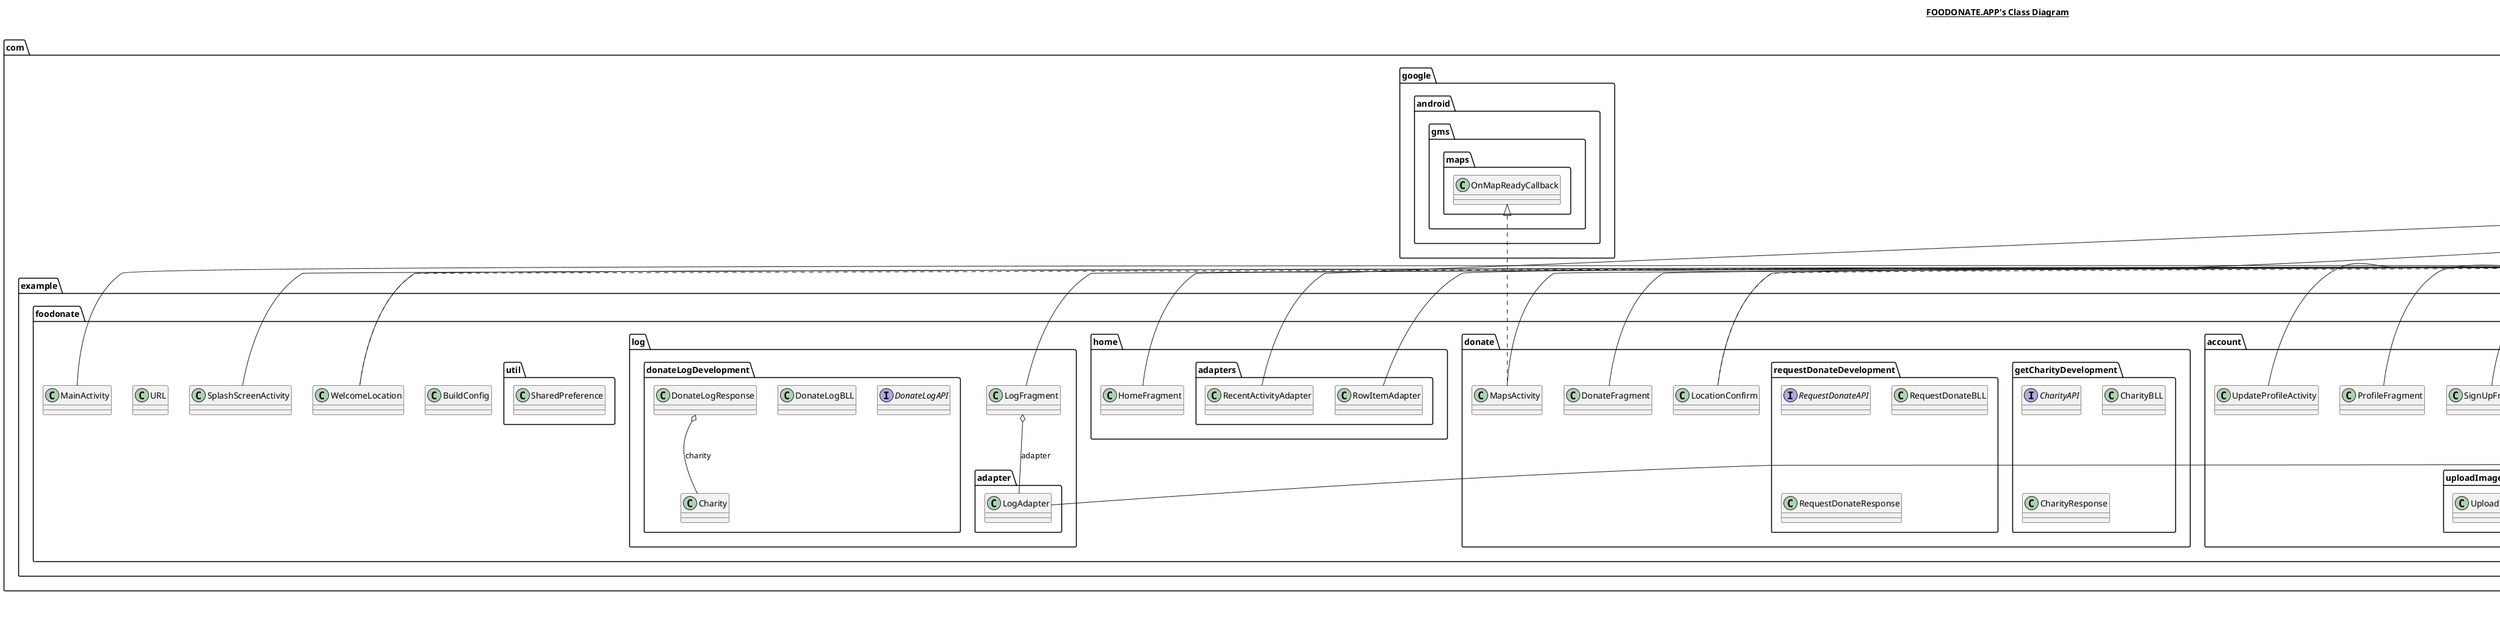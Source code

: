 @startuml

title __FOODONATE.APP's Class Diagram__\n

  namespace com.example.foodonate {
    class com.example.foodonate.BuildConfig {
    }
  }
  

  namespace com.example.foodonate {
    class com.example.foodonate.MainActivity {
    }
  }
  

  namespace com.example.foodonate {
    class com.example.foodonate.SplashScreenActivity {
    }
  }
  

  namespace com.example.foodonate {
    class com.example.foodonate.URL {
    }
  }
  

  namespace com.example.foodonate {
    class com.example.foodonate.WelcomeLocation {
    }
  }
  

  namespace com.example.foodonate {
    namespace account {
      class com.example.foodonate.account.LoginFragment {
      }
    }
  }
  

  namespace com.example.foodonate {
    namespace account {
      class com.example.foodonate.account.ProfileFragment {
      }
    }
  }
  

  namespace com.example.foodonate {
    namespace account {
      class com.example.foodonate.account.SelectProfilePictureFragment {
      }
    }
  }
  

  namespace com.example.foodonate {
    namespace account {
      class com.example.foodonate.account.SignUpFragment {
      }
    }
  }
  

  namespace com.example.foodonate {
    namespace account {
      class com.example.foodonate.account.UpdateProfileActivity {
      }
    }
  }
  

  namespace com.example.foodonate {
    namespace account {
      namespace uploadImageDevelopment {
        interface com.example.foodonate.account.uploadImageDevelopment.UploadImageAPI {
        }
      }
    }
  }
  

  namespace com.example.foodonate {
    namespace account {
      namespace uploadImageDevelopment {
        class com.example.foodonate.account.uploadImageDevelopment.UploadImageBLL {
        }
      }
    }
  }
  

  namespace com.example.foodonate {
    namespace account {
      namespace uploadImageDevelopment {
        class com.example.foodonate.account.uploadImageDevelopment.UploadImageResponse {
        }
      }
    }
  }
  

  namespace com.example.foodonate {
    namespace account {
      namespace userDevelopment {
        interface com.example.foodonate.account.userDevelopment.UserAPI {
        }
      }
    }
  }
  

  namespace com.example.foodonate {
    namespace account {
      namespace userDevelopment {
        class com.example.foodonate.account.userDevelopment.UserBLL {
        }
      }
    }
  }
  

  namespace com.example.foodonate {
    namespace account {
      namespace userDevelopment {
        class com.example.foodonate.account.userDevelopment.UserResponse {
        }
      }
    }
  }
  

  namespace com.example.foodonate {
    namespace account {
      namespace userRegistrationDevelopment {
        class com.example.foodonate.account.userRegistrationDevelopment.LoginResponse {
        }
      }
    }
  }
  

  namespace com.example.foodonate {
    namespace account {
      namespace userRegistrationDevelopment {
        class com.example.foodonate.account.userRegistrationDevelopment.RegistrationResponse {
        }
      }
    }
  }
  

  namespace com.example.foodonate {
    namespace account {
      namespace userRegistrationDevelopment {
        interface com.example.foodonate.account.userRegistrationDevelopment.UserRegistrationAPI {
        }
      }
    }
  }
  

  namespace com.example.foodonate {
    namespace account {
      namespace userRegistrationDevelopment {
        class com.example.foodonate.account.userRegistrationDevelopment.UserRegistrationBLL {
        }
      }
    }
  }
  

  namespace com.example.foodonate {
    namespace donate {
      class com.example.foodonate.donate.DonateFragment {
      }
    }
  }
  

  namespace com.example.foodonate {
    namespace donate {
      class com.example.foodonate.donate.LocationConfirm {
      }
    }
  }
  

  namespace com.example.foodonate {
    namespace donate {
      class com.example.foodonate.donate.MapsActivity {
      }
    }
  }
  

  namespace com.example.foodonate {
    namespace donate {
      namespace getCharityDevelopment {
        interface com.example.foodonate.donate.getCharityDevelopment.CharityAPI {
        }
      }
    }
  }
  

  namespace com.example.foodonate {
    namespace donate {
      namespace getCharityDevelopment {
        class com.example.foodonate.donate.getCharityDevelopment.CharityBLL {
        }
      }
    }
  }
  

  namespace com.example.foodonate {
    namespace donate {
      namespace getCharityDevelopment {
        class com.example.foodonate.donate.getCharityDevelopment.CharityResponse {
        }
      }
    }
  }
  

  namespace com.example.foodonate {
    namespace donate {
      namespace requestDonateDevelopment {
        interface com.example.foodonate.donate.requestDonateDevelopment.RequestDonateAPI {
        }
      }
    }
  }
  

  namespace com.example.foodonate {
    namespace donate {
      namespace requestDonateDevelopment {
        class com.example.foodonate.donate.requestDonateDevelopment.RequestDonateBLL {
        }
      }
    }
  }
  

  namespace com.example.foodonate {
    namespace donate {
      namespace requestDonateDevelopment {
        class com.example.foodonate.donate.requestDonateDevelopment.RequestDonateResponse {
        }
      }
    }
  }
  

  namespace com.example.foodonate {
    namespace home {
      class com.example.foodonate.home.HomeFragment {
      }
    }
  }
  

  namespace com.example.foodonate {
    namespace home {
      namespace adapters {
        class com.example.foodonate.home.adapters.RecentActivityAdapter {
        }
      }
    }
  }
  

  namespace com.example.foodonate {
    namespace home {
      namespace adapters {
        class com.example.foodonate.home.adapters.RowItemAdapter {
        }
      }
    }
  }
  

  namespace com.example.foodonate {
    namespace log {
      class com.example.foodonate.log.LogFragment {
      }
    }
  }
  

  namespace com.example.foodonate {
    namespace log {
      namespace adapter {
        class com.example.foodonate.log.adapter.LogAdapter {
        }
      }
    }
  }
  

  namespace com.example.foodonate {
    namespace log {
      namespace donateLogDevelopment {
        class com.example.foodonate.log.donateLogDevelopment.Charity {
        }
      }
    }
  }
  

  namespace com.example.foodonate {
    namespace log {
      namespace donateLogDevelopment {
        interface com.example.foodonate.log.donateLogDevelopment.DonateLogAPI {
        }
      }
    }
  }
  

  namespace com.example.foodonate {
    namespace log {
      namespace donateLogDevelopment {
        class com.example.foodonate.log.donateLogDevelopment.DonateLogBLL {
        }
      }
    }
  }
  

  namespace com.example.foodonate {
    namespace log {
      namespace donateLogDevelopment {
        class com.example.foodonate.log.donateLogDevelopment.DonateLogResponse {
        }
      }
    }
  }
  

  namespace com.example.foodonate {
    namespace util {
      class com.example.foodonate.util.SharedPreference {
      }
    }
  }
  

  com.example.foodonate.MainActivity -up-|> androidx.appcompat.app.AppCompatActivity
  com.example.foodonate.SplashScreenActivity -up-|> androidx.appcompat.app.AppCompatActivity
  com.example.foodonate.WelcomeLocation .up.|> android.view.View.OnClickListener
  com.example.foodonate.WelcomeLocation -up-|> androidx.appcompat.app.AppCompatActivity
  com.example.foodonate.account.LoginFragment .up.|> android.view.View.OnClickListener
  com.example.foodonate.account.LoginFragment -up-|> androidx.fragment.app.Fragment
  com.example.foodonate.account.ProfileFragment -up-|> androidx.fragment.app.Fragment
  com.example.foodonate.account.SelectProfilePictureFragment .up.|> android.view.View.OnClickListener
  com.example.foodonate.account.SelectProfilePictureFragment -up-|> androidx.fragment.app.Fragment
  com.example.foodonate.account.SelectProfilePictureFragment o-- com.example.foodonate.account.uploadImageDevelopment.UploadImageBLL : uploadImageBLL
  com.example.foodonate.account.SignUpFragment -up-|> androidx.fragment.app.Fragment
  com.example.foodonate.account.UpdateProfileActivity -up-|> androidx.appcompat.app.AppCompatActivity
  com.example.foodonate.donate.DonateFragment -up-|> androidx.fragment.app.Fragment
  com.example.foodonate.donate.LocationConfirm .up.|> android.view.View.OnClickListener
  com.example.foodonate.donate.LocationConfirm -up-|> androidx.appcompat.app.AppCompatActivity
  com.example.foodonate.donate.MapsActivity .up.|> com.google.android.gms.maps.OnMapReadyCallback
  com.example.foodonate.donate.MapsActivity -up-|> androidx.fragment.app.FragmentActivity
  com.example.foodonate.home.HomeFragment -up-|> androidx.fragment.app.Fragment
  com.example.foodonate.home.adapters.RecentActivityAdapter -up-|> androidx.recyclerview.widget.RecyclerView.Adapter
  com.example.foodonate.home.adapters.RowItemAdapter -up-|> androidx.recyclerview.widget.RecyclerView.Adapter
  com.example.foodonate.log.LogFragment -up-|> androidx.fragment.app.Fragment
  com.example.foodonate.log.LogFragment o-- com.example.foodonate.log.adapter.LogAdapter : adapter
  com.example.foodonate.log.adapter.LogAdapter -up-|> androidx.recyclerview.widget.RecyclerView.Adapter
  com.example.foodonate.log.donateLogDevelopment.DonateLogResponse o-- com.example.foodonate.log.donateLogDevelopment.Charity : charity


right footer


PlantUML diagram generated by SketchIt! (https://bitbucket.org/pmesmeur/sketch.it)
For more information about this tool, please contact philippe.mesmeur@gmail.com
endfooter

@enduml
